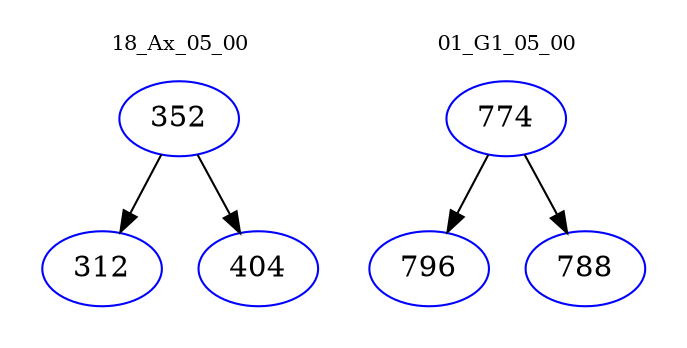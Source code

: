 digraph{
subgraph cluster_0 {
color = white
label = "18_Ax_05_00";
fontsize=10;
T0_352 [label="352", color="blue"]
T0_352 -> T0_312 [color="black"]
T0_312 [label="312", color="blue"]
T0_352 -> T0_404 [color="black"]
T0_404 [label="404", color="blue"]
}
subgraph cluster_1 {
color = white
label = "01_G1_05_00";
fontsize=10;
T1_774 [label="774", color="blue"]
T1_774 -> T1_796 [color="black"]
T1_796 [label="796", color="blue"]
T1_774 -> T1_788 [color="black"]
T1_788 [label="788", color="blue"]
}
}
